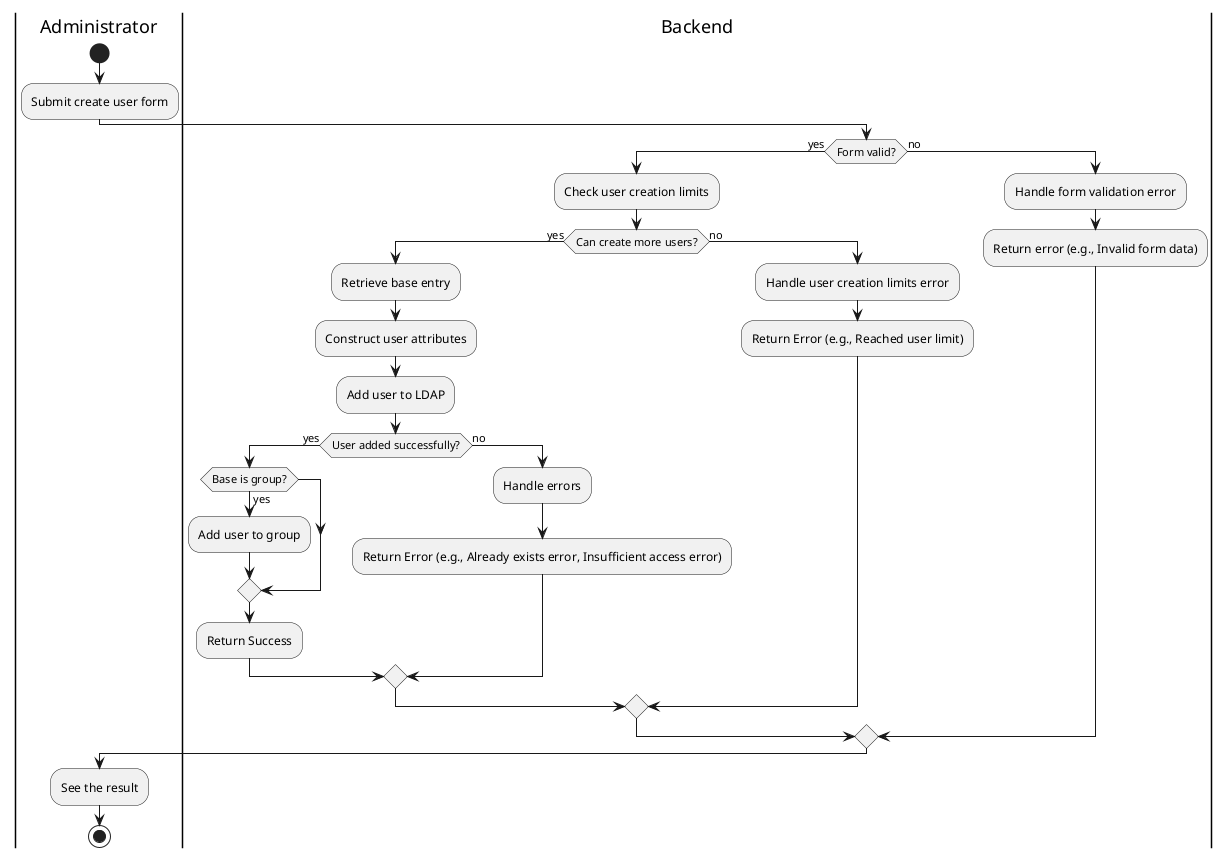 @startuml activity-diagram create user
|Administrator|
start
:Submit create user form;

|Backend|
if (Form valid?) then (yes)
    :Check user creation limits;

    if (Can create more users?) then (yes)
        :Retrieve base entry;
        :Construct user attributes;
        :Add user to LDAP;

        if (User added successfully?) then (yes)
            if (Base is group?) then (yes)
                :Add user to group;
            endif
            :Return Success;
        else (no)
            :Handle errors;
            :Return Error (e.g., Already exists error, Insufficient access error);
        endif
    else (no)
        :Handle user creation limits error;
        :Return Error (e.g., Reached user limit);
    endif
else (no)
    :Handle form validation error;
    :Return error (e.g., Invalid form data);
endif

|Administrator|
:See the result;

stop
@enduml
